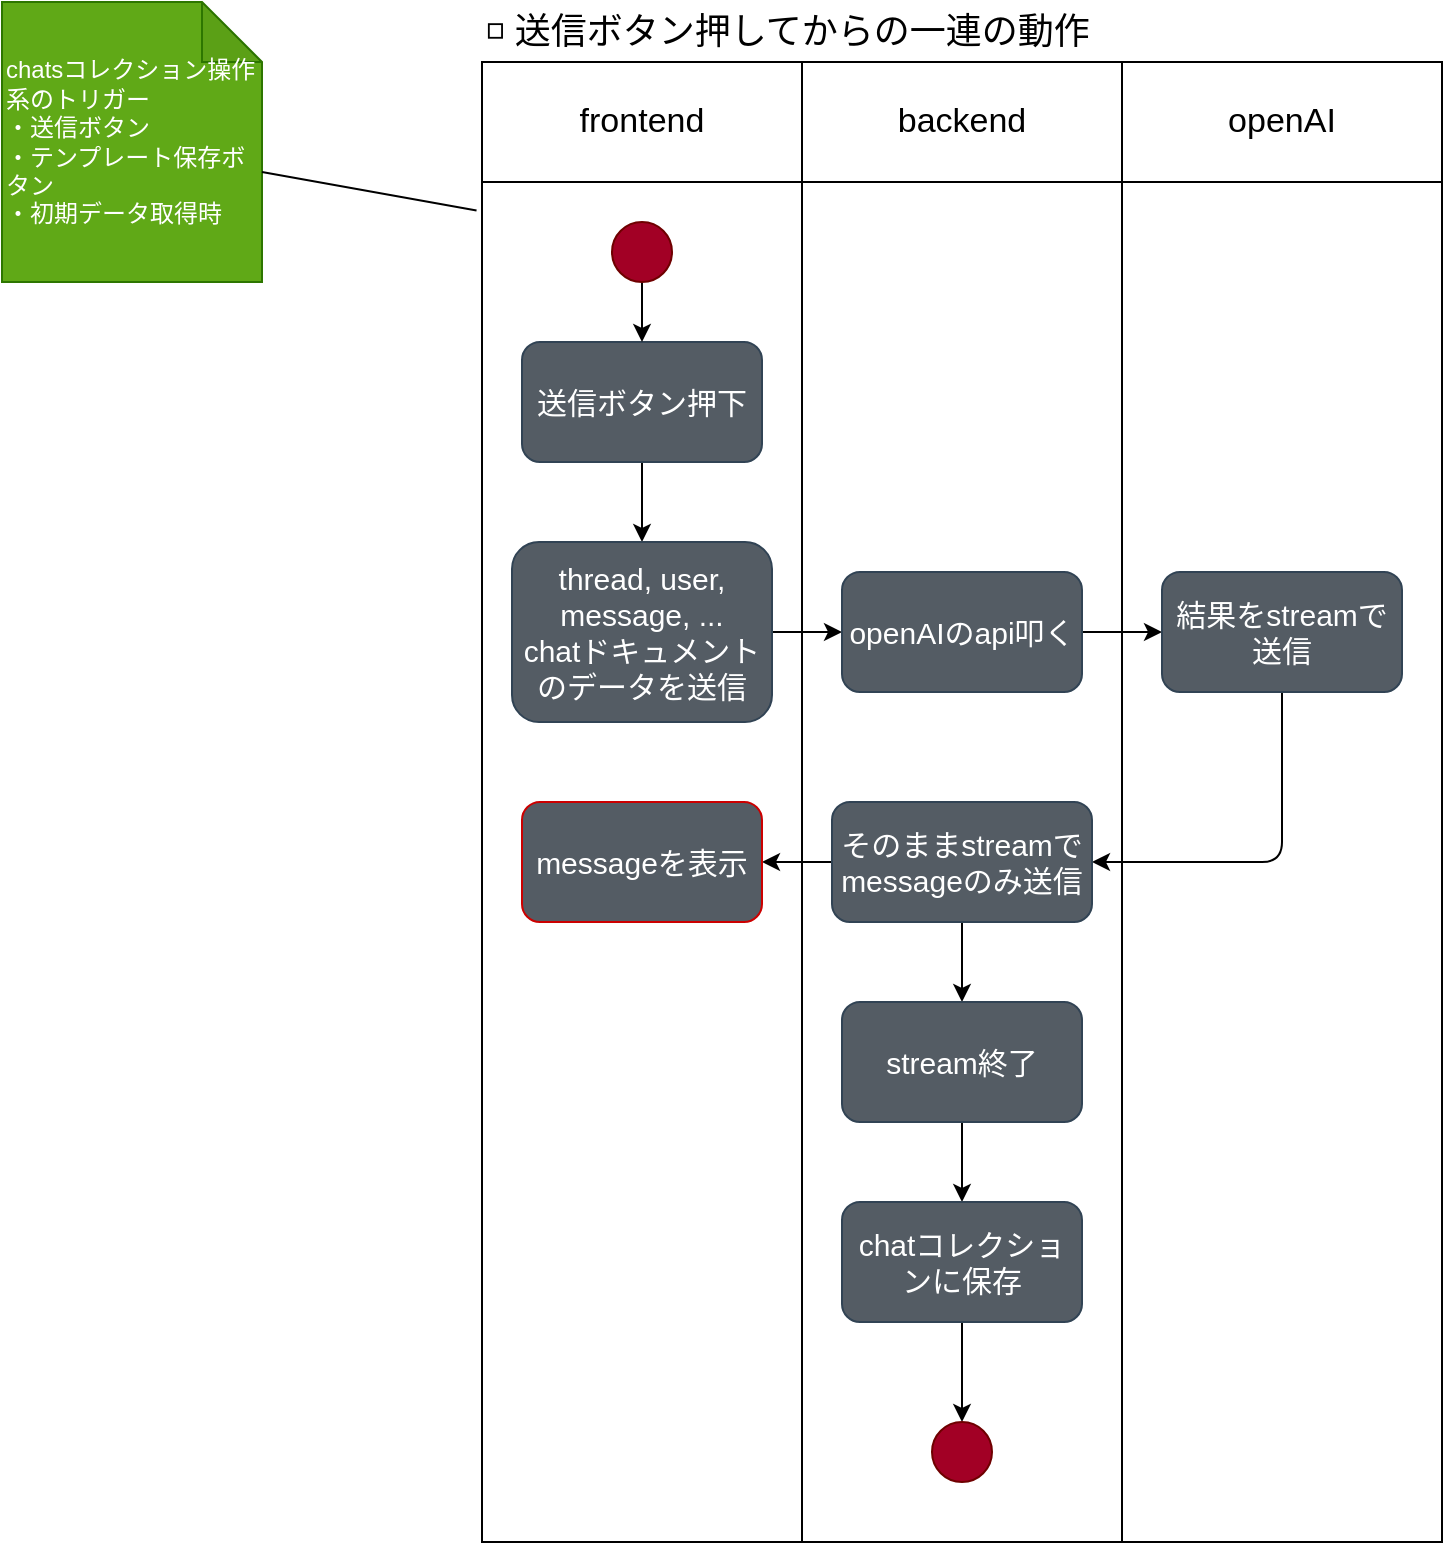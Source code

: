 <mxfile>
    <diagram id="JXqJvyb0z61g47dd_JLR" name="ページ1">
        <mxGraphModel dx="2032" dy="513" grid="1" gridSize="10" guides="1" tooltips="1" connect="1" arrows="1" fold="1" page="1" pageScale="1" pageWidth="827" pageHeight="1169" math="0" shadow="0">
            <root>
                <mxCell id="0"/>
                <mxCell id="1" parent="0"/>
                <mxCell id="2" value="frontend" style="rounded=0;whiteSpace=wrap;html=1;fontSize=17;" vertex="1" parent="1">
                    <mxGeometry x="70" y="420" width="160" height="60" as="geometry"/>
                </mxCell>
                <mxCell id="4" value="openAI" style="rounded=0;whiteSpace=wrap;html=1;fontSize=17;" vertex="1" parent="1">
                    <mxGeometry x="390" y="420" width="160" height="60" as="geometry"/>
                </mxCell>
                <mxCell id="5" value="backend" style="rounded=0;whiteSpace=wrap;html=1;fontSize=17;" vertex="1" parent="1">
                    <mxGeometry x="230" y="420" width="160" height="60" as="geometry"/>
                </mxCell>
                <mxCell id="6" value="" style="rounded=0;whiteSpace=wrap;html=1;" vertex="1" parent="1">
                    <mxGeometry x="70" y="480" width="160" height="680" as="geometry"/>
                </mxCell>
                <mxCell id="8" value="" style="rounded=0;whiteSpace=wrap;html=1;" vertex="1" parent="1">
                    <mxGeometry x="390" y="480" width="160" height="680" as="geometry"/>
                </mxCell>
                <mxCell id="9" value="" style="rounded=0;whiteSpace=wrap;html=1;" vertex="1" parent="1">
                    <mxGeometry x="230" y="480" width="160" height="680" as="geometry"/>
                </mxCell>
                <mxCell id="CmLEFIpM22bQbF-OgAvS-34" style="edgeStyle=none;html=1;exitX=0.5;exitY=1;exitDx=0;exitDy=0;entryX=0.5;entryY=0;entryDx=0;entryDy=0;fontSize=17;" edge="1" parent="1" source="11" target="CmLEFIpM22bQbF-OgAvS-33">
                    <mxGeometry relative="1" as="geometry"/>
                </mxCell>
                <mxCell id="11" value="送信ボタン押下" style="rounded=1;whiteSpace=wrap;html=1;fontSize=15;fillColor=#545c64;fontColor=#ffffff;strokeColor=#314354;" vertex="1" parent="1">
                    <mxGeometry x="90" y="560" width="120" height="60" as="geometry"/>
                </mxCell>
                <mxCell id="12" style="edgeStyle=none;html=1;exitX=0.5;exitY=1;exitDx=0;exitDy=0;fontSize=15;" edge="1" parent="1" source="13" target="11">
                    <mxGeometry relative="1" as="geometry"/>
                </mxCell>
                <mxCell id="13" value="" style="ellipse;whiteSpace=wrap;html=1;aspect=fixed;fontSize=15;fillColor=#a20025;fontColor=#ffffff;strokeColor=#6F0000;" vertex="1" parent="1">
                    <mxGeometry x="135" y="500" width="30" height="30" as="geometry"/>
                </mxCell>
                <mxCell id="29" value="◽️ 送信ボタン押してからの一連の動作" style="text;html=1;strokeColor=none;fillColor=none;align=left;verticalAlign=middle;whiteSpace=wrap;rounded=0;fontSize=18;" vertex="1" parent="1">
                    <mxGeometry x="70" y="390" width="480" height="30" as="geometry"/>
                </mxCell>
                <mxCell id="31" value="chatsコレクション操作系のトリガー&lt;br&gt;・送信ボタン&lt;br&gt;・テンプレート保存ボタン&lt;br&gt;・初期データ取得時" style="shape=note;whiteSpace=wrap;html=1;backgroundOutline=1;darkOpacity=0.05;fillColor=#60a917;fontColor=#ffffff;strokeColor=#2D7600;align=left;" vertex="1" parent="1">
                    <mxGeometry x="-170" y="390" width="130" height="140" as="geometry"/>
                </mxCell>
                <mxCell id="33" value="" style="endArrow=none;html=1;fontSize=17;entryX=0;entryY=0;entryDx=130;entryDy=85;entryPerimeter=0;exitX=-0.017;exitY=0.021;exitDx=0;exitDy=0;exitPerimeter=0;" edge="1" parent="1" source="6" target="31">
                    <mxGeometry width="50" height="50" relative="1" as="geometry">
                        <mxPoint x="230" y="450" as="sourcePoint"/>
                        <mxPoint x="280" y="400" as="targetPoint"/>
                    </mxGeometry>
                </mxCell>
                <mxCell id="CmLEFIpM22bQbF-OgAvS-36" style="edgeStyle=none;html=1;exitX=1;exitY=0.5;exitDx=0;exitDy=0;entryX=0;entryY=0.5;entryDx=0;entryDy=0;fontSize=17;" edge="1" parent="1" source="CmLEFIpM22bQbF-OgAvS-33" target="CmLEFIpM22bQbF-OgAvS-35">
                    <mxGeometry relative="1" as="geometry"/>
                </mxCell>
                <mxCell id="CmLEFIpM22bQbF-OgAvS-33" value="thread, user, message, ...&lt;br&gt;chatドキュメントのデータを送信" style="rounded=1;whiteSpace=wrap;html=1;fontSize=15;fillColor=#545c64;fontColor=#ffffff;strokeColor=#314354;" vertex="1" parent="1">
                    <mxGeometry x="85" y="660" width="130" height="90" as="geometry"/>
                </mxCell>
                <mxCell id="CmLEFIpM22bQbF-OgAvS-38" style="edgeStyle=none;html=1;exitX=1;exitY=0.5;exitDx=0;exitDy=0;entryX=0;entryY=0.5;entryDx=0;entryDy=0;fontSize=17;" edge="1" parent="1" source="CmLEFIpM22bQbF-OgAvS-35" target="CmLEFIpM22bQbF-OgAvS-37">
                    <mxGeometry relative="1" as="geometry"/>
                </mxCell>
                <mxCell id="CmLEFIpM22bQbF-OgAvS-35" value="openAIのapi叩く" style="rounded=1;whiteSpace=wrap;html=1;fontSize=15;fillColor=#545c64;fontColor=#ffffff;strokeColor=#314354;" vertex="1" parent="1">
                    <mxGeometry x="250" y="675" width="120" height="60" as="geometry"/>
                </mxCell>
                <mxCell id="CmLEFIpM22bQbF-OgAvS-40" style="edgeStyle=none;html=1;exitX=0.5;exitY=1;exitDx=0;exitDy=0;fontSize=17;" edge="1" parent="1" source="CmLEFIpM22bQbF-OgAvS-37" target="CmLEFIpM22bQbF-OgAvS-39">
                    <mxGeometry relative="1" as="geometry">
                        <Array as="points">
                            <mxPoint x="470" y="820"/>
                        </Array>
                    </mxGeometry>
                </mxCell>
                <mxCell id="CmLEFIpM22bQbF-OgAvS-37" value="結果をstreamで送信" style="rounded=1;whiteSpace=wrap;html=1;fontSize=15;fillColor=#545c64;fontColor=#ffffff;strokeColor=#314354;" vertex="1" parent="1">
                    <mxGeometry x="410" y="675" width="120" height="60" as="geometry"/>
                </mxCell>
                <mxCell id="CmLEFIpM22bQbF-OgAvS-43" style="edgeStyle=none;html=1;exitX=0;exitY=0.5;exitDx=0;exitDy=0;entryX=1;entryY=0.5;entryDx=0;entryDy=0;fontSize=17;" edge="1" parent="1" source="CmLEFIpM22bQbF-OgAvS-39" target="CmLEFIpM22bQbF-OgAvS-42">
                    <mxGeometry relative="1" as="geometry"/>
                </mxCell>
                <mxCell id="CmLEFIpM22bQbF-OgAvS-46" style="edgeStyle=none;html=1;exitX=0.5;exitY=1;exitDx=0;exitDy=0;fontSize=17;" edge="1" parent="1" source="CmLEFIpM22bQbF-OgAvS-39" target="CmLEFIpM22bQbF-OgAvS-45">
                    <mxGeometry relative="1" as="geometry"/>
                </mxCell>
                <mxCell id="CmLEFIpM22bQbF-OgAvS-39" value="そのままstreamでmessageのみ送信" style="rounded=1;whiteSpace=wrap;html=1;fontSize=15;fillColor=#545c64;fontColor=#ffffff;strokeColor=#314354;" vertex="1" parent="1">
                    <mxGeometry x="245" y="790" width="130" height="60" as="geometry"/>
                </mxCell>
                <mxCell id="CmLEFIpM22bQbF-OgAvS-42" value="messageを表示" style="rounded=1;whiteSpace=wrap;html=1;fontSize=15;fillColor=#545c64;fontColor=#ffffff;strokeColor=#CC0000;" vertex="1" parent="1">
                    <mxGeometry x="90" y="790" width="120" height="60" as="geometry"/>
                </mxCell>
                <mxCell id="CmLEFIpM22bQbF-OgAvS-50" style="edgeStyle=none;html=1;exitX=0.5;exitY=1;exitDx=0;exitDy=0;entryX=0.5;entryY=0;entryDx=0;entryDy=0;fontSize=17;" edge="1" parent="1" source="CmLEFIpM22bQbF-OgAvS-45" target="CmLEFIpM22bQbF-OgAvS-49">
                    <mxGeometry relative="1" as="geometry"/>
                </mxCell>
                <mxCell id="CmLEFIpM22bQbF-OgAvS-45" value="stream終了" style="rounded=1;whiteSpace=wrap;html=1;fontSize=15;fillColor=#545c64;fontColor=#ffffff;strokeColor=#314354;" vertex="1" parent="1">
                    <mxGeometry x="250" y="890" width="120" height="60" as="geometry"/>
                </mxCell>
                <mxCell id="CmLEFIpM22bQbF-OgAvS-52" style="edgeStyle=none;html=1;exitX=0.5;exitY=1;exitDx=0;exitDy=0;fontSize=17;" edge="1" parent="1" source="CmLEFIpM22bQbF-OgAvS-49" target="CmLEFIpM22bQbF-OgAvS-51">
                    <mxGeometry relative="1" as="geometry"/>
                </mxCell>
                <mxCell id="CmLEFIpM22bQbF-OgAvS-49" value="chatコレクションに保存" style="rounded=1;whiteSpace=wrap;html=1;fontSize=15;fillColor=#545c64;fontColor=#ffffff;strokeColor=#314354;" vertex="1" parent="1">
                    <mxGeometry x="250" y="990" width="120" height="60" as="geometry"/>
                </mxCell>
                <mxCell id="CmLEFIpM22bQbF-OgAvS-51" value="" style="ellipse;whiteSpace=wrap;html=1;aspect=fixed;fontSize=15;fillColor=#a20025;fontColor=#ffffff;strokeColor=#6F0000;" vertex="1" parent="1">
                    <mxGeometry x="295" y="1100" width="30" height="30" as="geometry"/>
                </mxCell>
            </root>
        </mxGraphModel>
    </diagram>
</mxfile>